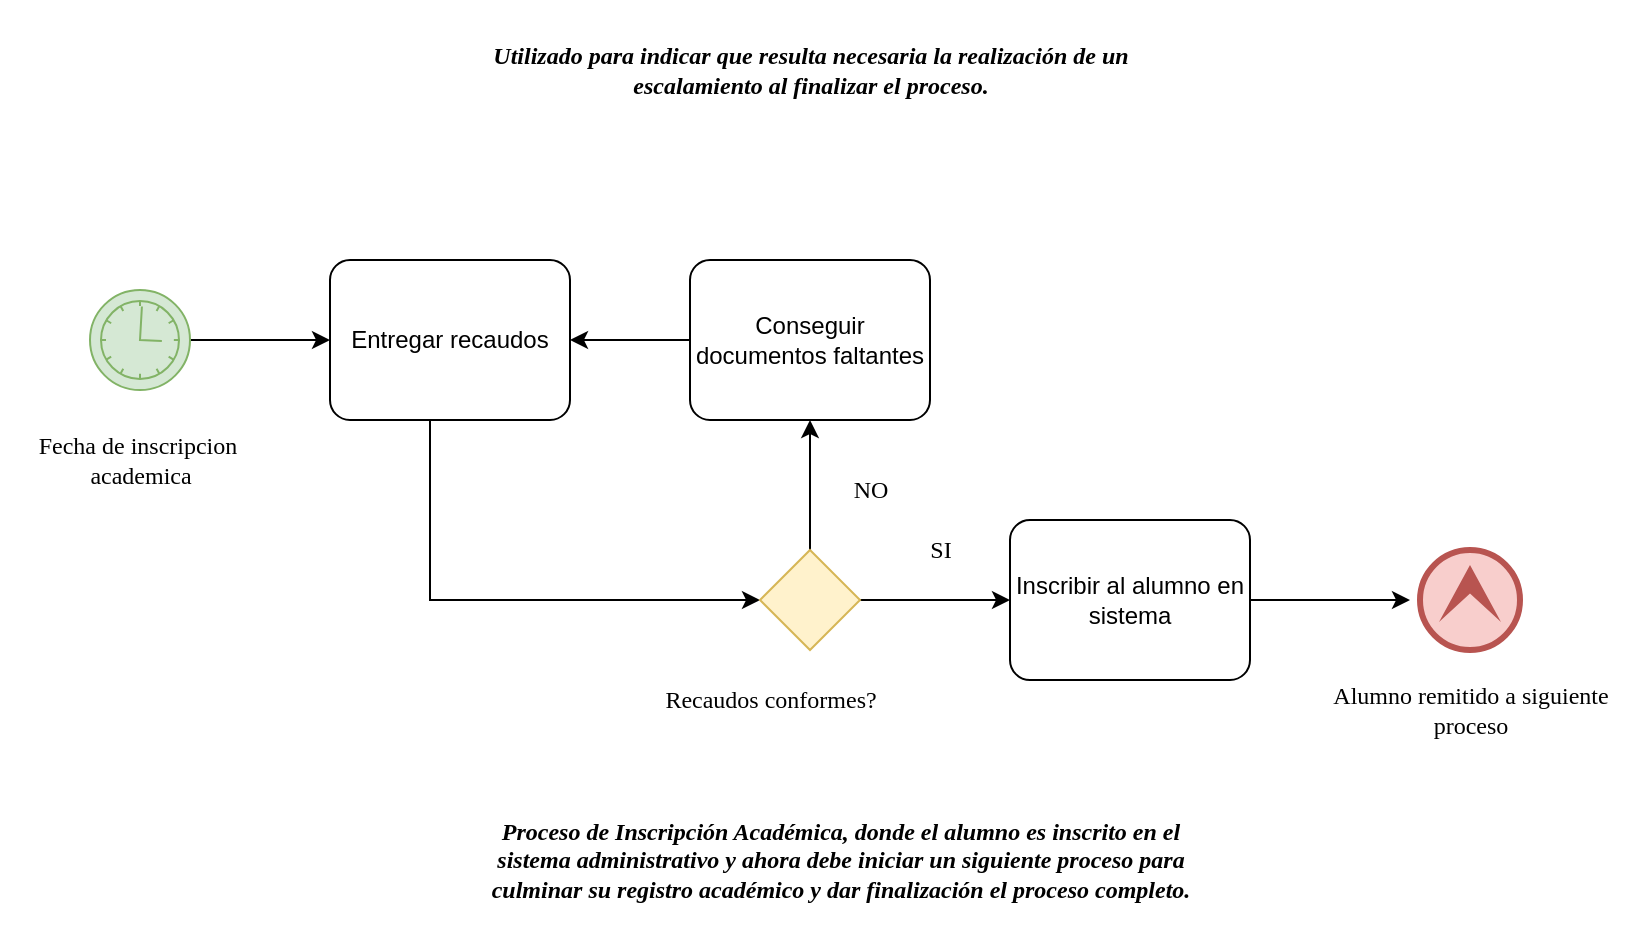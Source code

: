 <mxfile version="20.3.0" type="device"><diagram id="2zEcpBMTQg7aLv2WQsfc" name="Página-1"><mxGraphModel dx="1021" dy="651" grid="1" gridSize="10" guides="1" tooltips="1" connect="1" arrows="1" fold="1" page="1" pageScale="1" pageWidth="1169" pageHeight="827" math="0" shadow="0"><root><mxCell id="0"/><mxCell id="1" parent="0"/><mxCell id="ZBbnLHUIyTQLxYjVdT0a-2" value="&lt;h4&gt;&lt;i&gt;&lt;font face=&quot;Georgia&quot;&gt;Utilizado para indicar que resulta necesaria la realización de un&lt;br&gt;escalamiento al finalizar el proceso.&lt;/font&gt;&lt;/i&gt;&lt;br&gt;&lt;/h4&gt;" style="text;html=1;align=center;verticalAlign=middle;resizable=0;points=[];autosize=1;strokeColor=none;fillColor=none;" vertex="1" parent="1"><mxGeometry x="255" y="45" width="430" height="70" as="geometry"/></mxCell><mxCell id="2G28ph015y-KWoTbm6aI-32" style="edgeStyle=orthogonalEdgeStyle;rounded=0;orthogonalLoop=1;jettySize=auto;html=1;entryX=0;entryY=0.5;entryDx=0;entryDy=0;entryPerimeter=0;fontFamily=Georgia;" edge="1" parent="1" source="ZBbnLHUIyTQLxYjVdT0a-3" target="2G28ph015y-KWoTbm6aI-24"><mxGeometry relative="1" as="geometry"><Array as="points"><mxPoint x="280" y="345"/></Array></mxGeometry></mxCell><mxCell id="ZBbnLHUIyTQLxYjVdT0a-3" value="Entregar recaudos" style="points=[[0.25,0,0],[0.5,0,0],[0.75,0,0],[1,0.25,0],[1,0.5,0],[1,0.75,0],[0.75,1,0],[0.5,1,0],[0.25,1,0],[0,0.75,0],[0,0.5,0],[0,0.25,0]];shape=mxgraph.bpmn.task;whiteSpace=wrap;rectStyle=rounded;size=10;taskMarker=abstract;" vertex="1" parent="1"><mxGeometry x="230" y="175" width="120" height="80" as="geometry"/></mxCell><mxCell id="ZBbnLHUIyTQLxYjVdT0a-14" value="&lt;h4&gt;&lt;i&gt;&lt;font face=&quot;Georgia&quot;&gt;Proceso de Inscripción Académica, donde el alumno es inscrito en el&lt;br&gt;sistema administrativo y ahora debe iniciar un siguiente proceso para&lt;br&gt;culminar su registro académico y dar finalización el proceso completo.&lt;/font&gt;&lt;/i&gt;&lt;br&gt;&lt;/h4&gt;" style="text;html=1;align=center;verticalAlign=middle;resizable=0;points=[];autosize=1;strokeColor=none;fillColor=none;" vertex="1" parent="1"><mxGeometry x="250" y="430" width="470" height="90" as="geometry"/></mxCell><mxCell id="2G28ph015y-KWoTbm6aI-23" value="" style="edgeStyle=orthogonalEdgeStyle;rounded=0;orthogonalLoop=1;jettySize=auto;html=1;fontFamily=Georgia;" edge="1" parent="1" source="2G28ph015y-KWoTbm6aI-6" target="ZBbnLHUIyTQLxYjVdT0a-3"><mxGeometry relative="1" as="geometry"/></mxCell><mxCell id="2G28ph015y-KWoTbm6aI-6" value="Conseguir documentos faltantes" style="points=[[0.25,0,0],[0.5,0,0],[0.75,0,0],[1,0.25,0],[1,0.5,0],[1,0.75,0],[0.75,1,0],[0.5,1,0],[0.25,1,0],[0,0.75,0],[0,0.5,0],[0,0.25,0]];shape=mxgraph.bpmn.task;whiteSpace=wrap;rectStyle=rounded;size=10;taskMarker=abstract;" vertex="1" parent="1"><mxGeometry x="410" y="175" width="120" height="80" as="geometry"/></mxCell><mxCell id="2G28ph015y-KWoTbm6aI-20" value="Fecha de inscripcion&amp;nbsp;&lt;br&gt;academica" style="text;html=1;align=center;verticalAlign=middle;resizable=0;points=[];autosize=1;strokeColor=none;fillColor=none;fontFamily=Georgia;" vertex="1" parent="1"><mxGeometry x="65" y="255" width="140" height="40" as="geometry"/></mxCell><mxCell id="2G28ph015y-KWoTbm6aI-22" value="" style="edgeStyle=orthogonalEdgeStyle;rounded=0;orthogonalLoop=1;jettySize=auto;html=1;fontFamily=Georgia;" edge="1" parent="1" source="2G28ph015y-KWoTbm6aI-21" target="ZBbnLHUIyTQLxYjVdT0a-3"><mxGeometry relative="1" as="geometry"/></mxCell><mxCell id="2G28ph015y-KWoTbm6aI-21" value="" style="points=[[0.145,0.145,0],[0.5,0,0],[0.855,0.145,0],[1,0.5,0],[0.855,0.855,0],[0.5,1,0],[0.145,0.855,0],[0,0.5,0]];shape=mxgraph.bpmn.event;html=1;verticalLabelPosition=bottom;labelBackgroundColor=#ffffff;verticalAlign=top;align=center;perimeter=ellipsePerimeter;outlineConnect=0;aspect=fixed;outline=standard;symbol=timer;fontFamily=Georgia;fillColor=#d5e8d4;strokeColor=#82b366;" vertex="1" parent="1"><mxGeometry x="110" y="190" width="50" height="50" as="geometry"/></mxCell><mxCell id="2G28ph015y-KWoTbm6aI-25" value="" style="edgeStyle=orthogonalEdgeStyle;rounded=0;orthogonalLoop=1;jettySize=auto;html=1;fontFamily=Georgia;" edge="1" parent="1" source="2G28ph015y-KWoTbm6aI-24" target="2G28ph015y-KWoTbm6aI-6"><mxGeometry relative="1" as="geometry"/></mxCell><mxCell id="2G28ph015y-KWoTbm6aI-29" value="" style="edgeStyle=orthogonalEdgeStyle;rounded=0;orthogonalLoop=1;jettySize=auto;html=1;fontFamily=Georgia;" edge="1" parent="1" source="2G28ph015y-KWoTbm6aI-24" target="2G28ph015y-KWoTbm6aI-26"><mxGeometry relative="1" as="geometry"/></mxCell><mxCell id="2G28ph015y-KWoTbm6aI-24" value="" style="points=[[0.25,0.25,0],[0.5,0,0],[0.75,0.25,0],[1,0.5,0],[0.75,0.75,0],[0.5,1,0],[0.25,0.75,0],[0,0.5,0]];shape=mxgraph.bpmn.gateway2;html=1;verticalLabelPosition=bottom;labelBackgroundColor=#ffffff;verticalAlign=top;align=center;perimeter=rhombusPerimeter;outlineConnect=0;outline=none;symbol=none;fontFamily=Georgia;fillColor=#fff2cc;strokeColor=#d6b656;" vertex="1" parent="1"><mxGeometry x="445" y="320" width="50" height="50" as="geometry"/></mxCell><mxCell id="2G28ph015y-KWoTbm6aI-27" value="" style="edgeStyle=orthogonalEdgeStyle;rounded=0;orthogonalLoop=1;jettySize=auto;html=1;fontFamily=Georgia;" edge="1" parent="1" source="2G28ph015y-KWoTbm6aI-26"><mxGeometry relative="1" as="geometry"><mxPoint x="770" y="345" as="targetPoint"/></mxGeometry></mxCell><mxCell id="2G28ph015y-KWoTbm6aI-26" value="Inscribir al alumno en sistema" style="points=[[0.25,0,0],[0.5,0,0],[0.75,0,0],[1,0.25,0],[1,0.5,0],[1,0.75,0],[0.75,1,0],[0.5,1,0],[0.25,1,0],[0,0.75,0],[0,0.5,0],[0,0.25,0]];shape=mxgraph.bpmn.task;whiteSpace=wrap;rectStyle=rounded;size=10;taskMarker=abstract;" vertex="1" parent="1"><mxGeometry x="570" y="305" width="120" height="80" as="geometry"/></mxCell><mxCell id="2G28ph015y-KWoTbm6aI-28" value="Alumno remitido a siguiente&lt;br&gt;proceso" style="text;html=1;align=center;verticalAlign=middle;resizable=0;points=[];autosize=1;strokeColor=none;fillColor=none;fontFamily=Georgia;" vertex="1" parent="1"><mxGeometry x="715" y="380" width="170" height="40" as="geometry"/></mxCell><mxCell id="2G28ph015y-KWoTbm6aI-30" value="SI" style="text;html=1;align=center;verticalAlign=middle;resizable=0;points=[];autosize=1;strokeColor=none;fillColor=none;fontFamily=Georgia;" vertex="1" parent="1"><mxGeometry x="520" y="305" width="30" height="30" as="geometry"/></mxCell><mxCell id="2G28ph015y-KWoTbm6aI-31" value="NO" style="text;html=1;align=center;verticalAlign=middle;resizable=0;points=[];autosize=1;strokeColor=none;fillColor=none;fontFamily=Georgia;" vertex="1" parent="1"><mxGeometry x="480" y="275" width="40" height="30" as="geometry"/></mxCell><mxCell id="2G28ph015y-KWoTbm6aI-33" value="Recaudos conformes?" style="text;html=1;align=center;verticalAlign=middle;resizable=0;points=[];autosize=1;strokeColor=none;fillColor=none;fontFamily=Georgia;" vertex="1" parent="1"><mxGeometry x="380" y="380" width="140" height="30" as="geometry"/></mxCell><mxCell id="2G28ph015y-KWoTbm6aI-35" value="" style="points=[[0.145,0.145,0],[0.5,0,0],[0.855,0.145,0],[1,0.5,0],[0.855,0.855,0],[0.5,1,0],[0.145,0.855,0],[0,0.5,0]];shape=mxgraph.bpmn.event;html=1;verticalLabelPosition=bottom;labelBackgroundColor=#ffffff;verticalAlign=top;align=center;perimeter=ellipsePerimeter;outlineConnect=0;aspect=fixed;outline=end;symbol=escalation;fontFamily=Georgia;fillColor=#f8cecc;strokeColor=#b85450;" vertex="1" parent="1"><mxGeometry x="775" y="320" width="50" height="50" as="geometry"/></mxCell></root></mxGraphModel></diagram></mxfile>